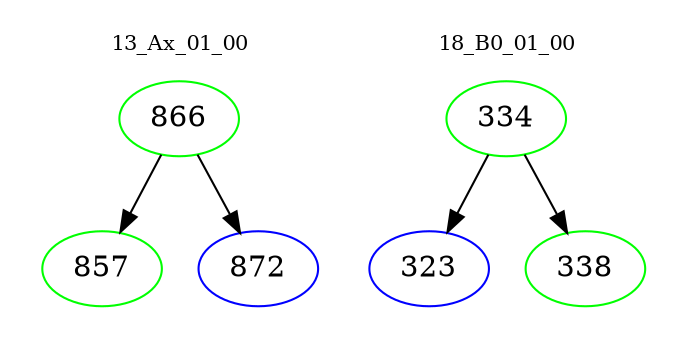 digraph{
subgraph cluster_0 {
color = white
label = "13_Ax_01_00";
fontsize=10;
T0_866 [label="866", color="green"]
T0_866 -> T0_857 [color="black"]
T0_857 [label="857", color="green"]
T0_866 -> T0_872 [color="black"]
T0_872 [label="872", color="blue"]
}
subgraph cluster_1 {
color = white
label = "18_B0_01_00";
fontsize=10;
T1_334 [label="334", color="green"]
T1_334 -> T1_323 [color="black"]
T1_323 [label="323", color="blue"]
T1_334 -> T1_338 [color="black"]
T1_338 [label="338", color="green"]
}
}
